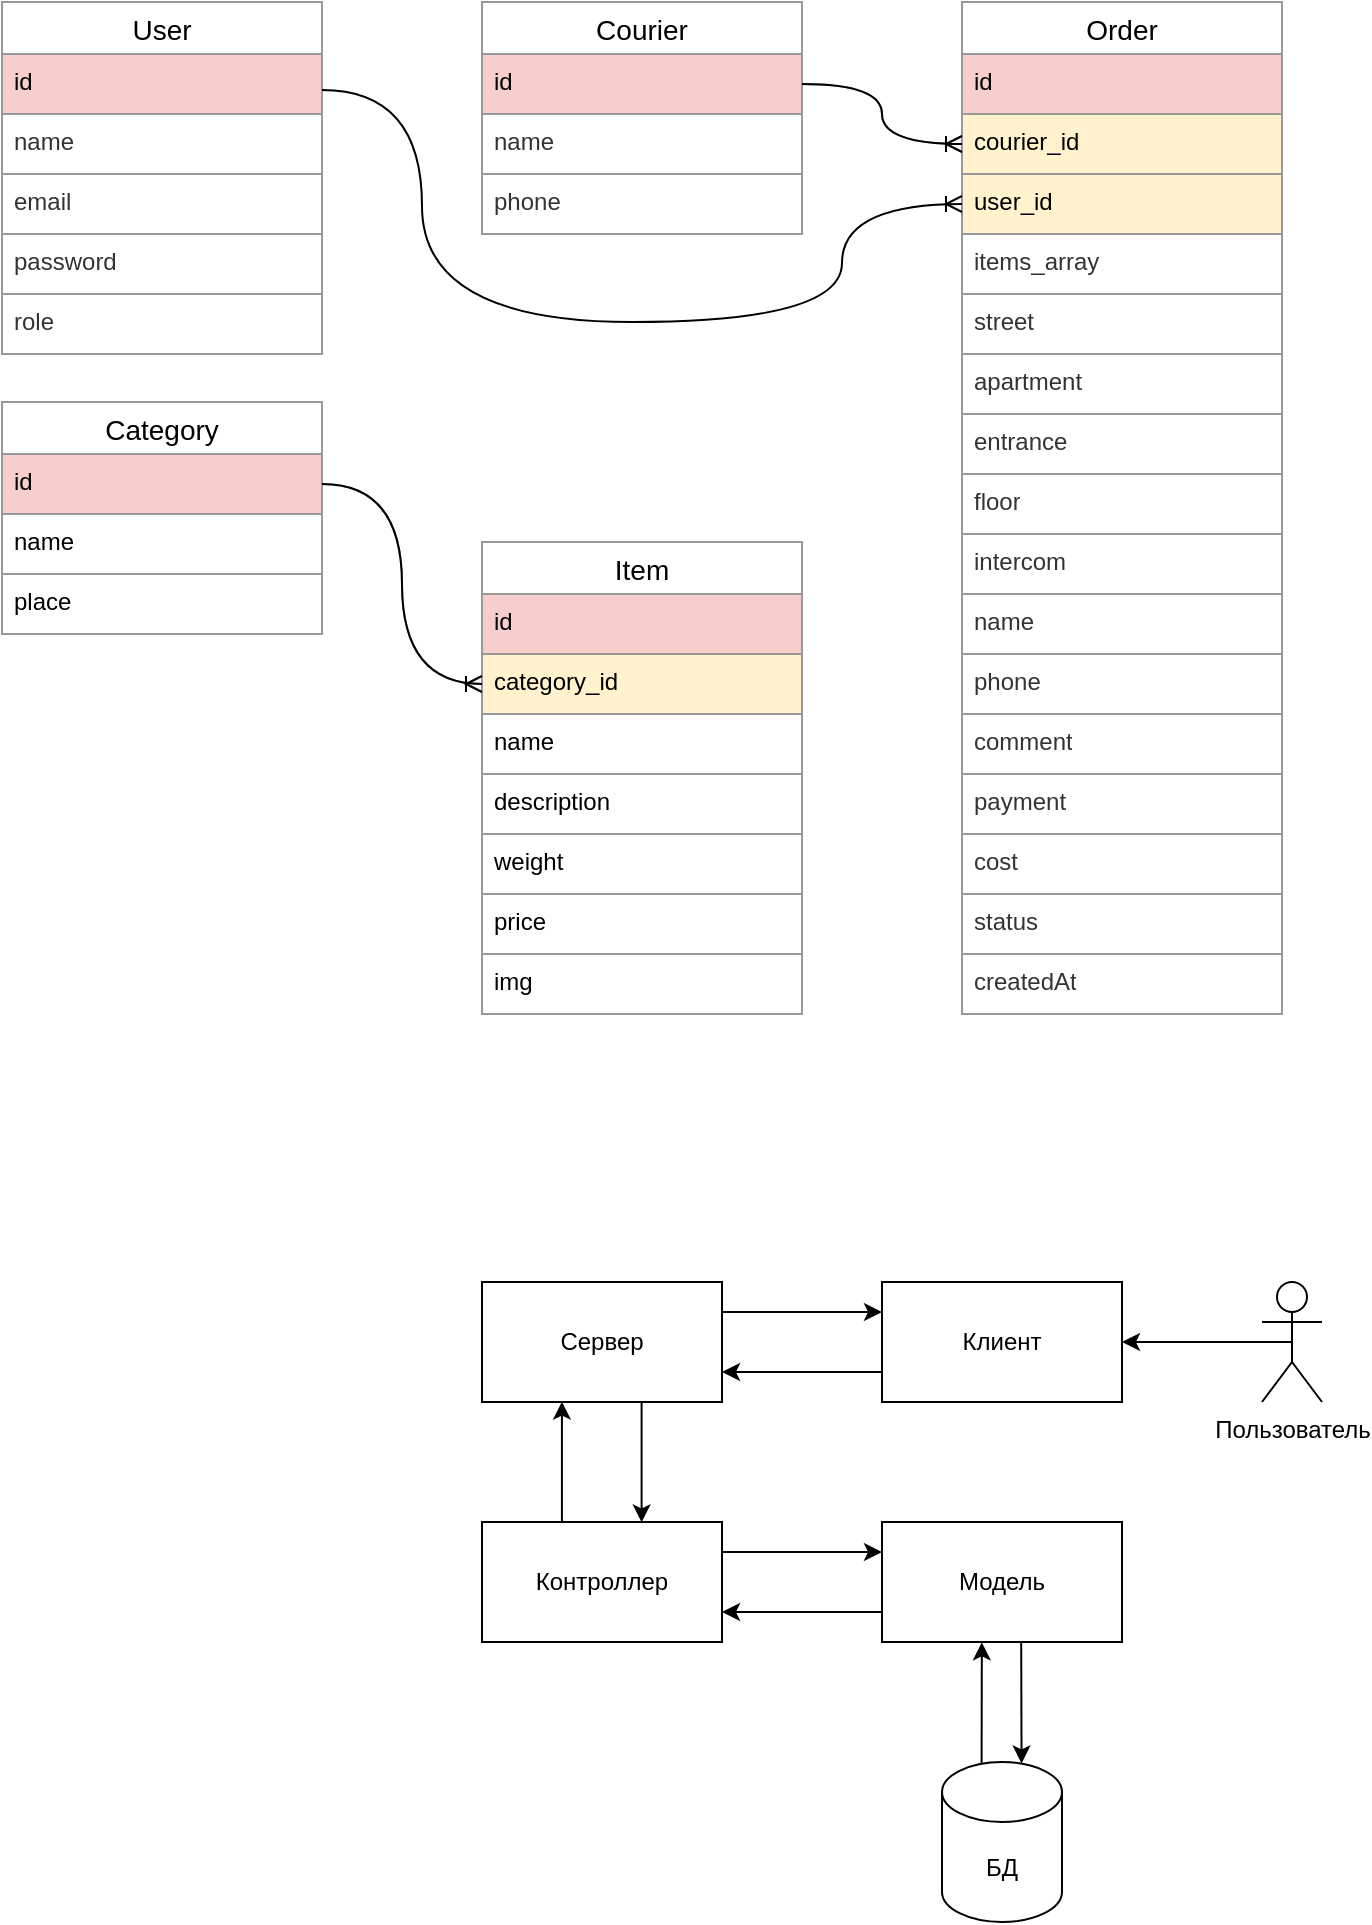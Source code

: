 <mxfile version="24.3.1" type="github">
  <diagram name="Страница — 1" id="sMZlivhgK_ds5vNrkqfj">
    <mxGraphModel dx="978" dy="642" grid="1" gridSize="10" guides="1" tooltips="1" connect="1" arrows="1" fold="1" page="1" pageScale="1" pageWidth="827" pageHeight="1169" background="#FFFFFF" math="0" shadow="0">
      <root>
        <mxCell id="0" />
        <mxCell id="1" parent="0" />
        <mxCell id="Nsitd6iiF9lCe4VQhbGK-1" value="User" style="swimlane;fontStyle=0;childLayout=stackLayout;horizontal=1;startSize=26;horizontalStack=0;resizeParent=1;resizeParentMax=0;resizeLast=0;collapsible=1;marginBottom=0;align=center;fontSize=14;strokeColor=#999999;fontFamily=Helvetica;" parent="1" vertex="1">
          <mxGeometry x="40" y="40" width="160" height="176" as="geometry" />
        </mxCell>
        <mxCell id="Nsitd6iiF9lCe4VQhbGK-2" value="id" style="text;strokeColor=#999999;fillColor=#f8cecc;spacingLeft=4;spacingRight=4;overflow=hidden;rotatable=0;points=[[0,0.5],[1,0.5]];portConstraint=eastwest;fontSize=12;whiteSpace=wrap;html=1;fontFamily=Helvetica;fontStyle=0;" parent="Nsitd6iiF9lCe4VQhbGK-1" vertex="1">
          <mxGeometry y="26" width="160" height="30" as="geometry" />
        </mxCell>
        <mxCell id="Nsitd6iiF9lCe4VQhbGK-3" value="name" style="text;spacingLeft=4;spacingRight=4;overflow=hidden;rotatable=0;points=[[0,0.5],[1,0.5]];portConstraint=eastwest;fontSize=12;whiteSpace=wrap;html=1;fillColor=#FFFFFF;fontColor=#333333;strokeColor=#999999;fontFamily=Helvetica;fontStyle=0;" parent="Nsitd6iiF9lCe4VQhbGK-1" vertex="1">
          <mxGeometry y="56" width="160" height="30" as="geometry" />
        </mxCell>
        <mxCell id="Nsitd6iiF9lCe4VQhbGK-4" value="email" style="text;strokeColor=#999999;fillColor=#FFFFFF;spacingLeft=4;spacingRight=4;overflow=hidden;rotatable=0;points=[[0,0.5],[1,0.5]];portConstraint=eastwest;fontSize=12;whiteSpace=wrap;html=1;fontColor=#333333;fontFamily=Helvetica;fontStyle=0;" parent="Nsitd6iiF9lCe4VQhbGK-1" vertex="1">
          <mxGeometry y="86" width="160" height="30" as="geometry" />
        </mxCell>
        <mxCell id="Nsitd6iiF9lCe4VQhbGK-21" value="password" style="text;strokeColor=#999999;fillColor=#FFFFFF;spacingLeft=4;spacingRight=4;overflow=hidden;rotatable=0;points=[[0,0.5],[1,0.5]];portConstraint=eastwest;fontSize=12;whiteSpace=wrap;html=1;fontColor=#333333;fontFamily=Helvetica;fontStyle=0;" parent="Nsitd6iiF9lCe4VQhbGK-1" vertex="1">
          <mxGeometry y="116" width="160" height="30" as="geometry" />
        </mxCell>
        <mxCell id="Nsitd6iiF9lCe4VQhbGK-22" value="role" style="text;strokeColor=#999999;fillColor=#FFFFFF;spacingLeft=4;spacingRight=4;overflow=hidden;rotatable=0;points=[[0,0.5],[1,0.5]];portConstraint=eastwest;fontSize=12;whiteSpace=wrap;html=1;fontColor=#333333;fontFamily=Helvetica;fontStyle=0;" parent="Nsitd6iiF9lCe4VQhbGK-1" vertex="1">
          <mxGeometry y="146" width="160" height="30" as="geometry" />
        </mxCell>
        <mxCell id="Nsitd6iiF9lCe4VQhbGK-5" value="Order" style="swimlane;fontStyle=0;childLayout=stackLayout;horizontal=1;startSize=26;horizontalStack=0;resizeParent=1;resizeParentMax=0;resizeLast=0;collapsible=1;marginBottom=0;align=center;fontSize=14;strokeColor=#999999;fontFamily=Helvetica;" parent="1" vertex="1">
          <mxGeometry x="520" y="40" width="160" height="506" as="geometry" />
        </mxCell>
        <mxCell id="Nsitd6iiF9lCe4VQhbGK-6" value="id" style="text;strokeColor=#999999;fillColor=#f8cecc;spacingLeft=4;spacingRight=4;overflow=hidden;rotatable=0;points=[[0,0.5],[1,0.5]];portConstraint=eastwest;fontSize=12;whiteSpace=wrap;html=1;fontFamily=Helvetica;fontStyle=0;" parent="Nsitd6iiF9lCe4VQhbGK-5" vertex="1">
          <mxGeometry y="26" width="160" height="30" as="geometry" />
        </mxCell>
        <mxCell id="Nsitd6iiF9lCe4VQhbGK-47" value="courier_id" style="text;strokeColor=#999999;fillColor=#fff2cc;spacingLeft=4;spacingRight=4;overflow=hidden;rotatable=0;points=[[0,0.5],[1,0.5]];portConstraint=eastwest;fontSize=12;whiteSpace=wrap;html=1;fontFamily=Helvetica;fontStyle=0;" parent="Nsitd6iiF9lCe4VQhbGK-5" vertex="1">
          <mxGeometry y="56" width="160" height="30" as="geometry" />
        </mxCell>
        <mxCell id="f-_dz1LWggabnYzScF-f-18" value="user_id" style="text;strokeColor=#999999;fillColor=#fff2cc;spacingLeft=4;spacingRight=4;overflow=hidden;rotatable=0;points=[[0,0.5],[1,0.5]];portConstraint=eastwest;fontSize=12;whiteSpace=wrap;html=1;fontFamily=Helvetica;fontStyle=0;" vertex="1" parent="Nsitd6iiF9lCe4VQhbGK-5">
          <mxGeometry y="86" width="160" height="30" as="geometry" />
        </mxCell>
        <mxCell id="Nsitd6iiF9lCe4VQhbGK-7" value="items_array" style="text;strokeColor=#999999;fillColor=#FFFFFF;spacingLeft=4;spacingRight=4;overflow=hidden;rotatable=0;points=[[0,0.5],[1,0.5]];portConstraint=eastwest;fontSize=12;whiteSpace=wrap;html=1;fontColor=#333333;fontFamily=Helvetica;fontStyle=0;" parent="Nsitd6iiF9lCe4VQhbGK-5" vertex="1">
          <mxGeometry y="116" width="160" height="30" as="geometry" />
        </mxCell>
        <mxCell id="Nsitd6iiF9lCe4VQhbGK-8" value="street" style="text;spacingLeft=4;spacingRight=4;overflow=hidden;rotatable=0;points=[[0,0.5],[1,0.5]];portConstraint=eastwest;fontSize=12;whiteSpace=wrap;html=1;fillColor=#FFFFFF;fontColor=#333333;strokeColor=#999999;fontFamily=Helvetica;fontStyle=0;" parent="Nsitd6iiF9lCe4VQhbGK-5" vertex="1">
          <mxGeometry y="146" width="160" height="30" as="geometry" />
        </mxCell>
        <mxCell id="Nsitd6iiF9lCe4VQhbGK-37" value="apartment" style="text;strokeColor=#999999;fillColor=#FFFFFF;spacingLeft=4;spacingRight=4;overflow=hidden;rotatable=0;points=[[0,0.5],[1,0.5]];portConstraint=eastwest;fontSize=12;whiteSpace=wrap;html=1;fontColor=#333333;fontFamily=Helvetica;fontStyle=0;" parent="Nsitd6iiF9lCe4VQhbGK-5" vertex="1">
          <mxGeometry y="176" width="160" height="30" as="geometry" />
        </mxCell>
        <mxCell id="Nsitd6iiF9lCe4VQhbGK-41" value="entrance" style="text;strokeColor=#999999;fillColor=#FFFFFF;spacingLeft=4;spacingRight=4;overflow=hidden;rotatable=0;points=[[0,0.5],[1,0.5]];portConstraint=eastwest;fontSize=12;whiteSpace=wrap;html=1;fontColor=#333333;fontFamily=Helvetica;fontStyle=0;" parent="Nsitd6iiF9lCe4VQhbGK-5" vertex="1">
          <mxGeometry y="206" width="160" height="30" as="geometry" />
        </mxCell>
        <mxCell id="Nsitd6iiF9lCe4VQhbGK-44" value="floor" style="text;strokeColor=#999999;fillColor=#FFFFFF;spacingLeft=4;spacingRight=4;overflow=hidden;rotatable=0;points=[[0,0.5],[1,0.5]];portConstraint=eastwest;fontSize=12;whiteSpace=wrap;html=1;fontColor=#333333;fontFamily=Helvetica;fontStyle=0;" parent="Nsitd6iiF9lCe4VQhbGK-5" vertex="1">
          <mxGeometry y="236" width="160" height="30" as="geometry" />
        </mxCell>
        <mxCell id="Nsitd6iiF9lCe4VQhbGK-45" value="intercom" style="text;strokeColor=#999999;fillColor=#FFFFFF;spacingLeft=4;spacingRight=4;overflow=hidden;rotatable=0;points=[[0,0.5],[1,0.5]];portConstraint=eastwest;fontSize=12;whiteSpace=wrap;html=1;fontColor=#333333;fontFamily=Helvetica;fontStyle=0;" parent="Nsitd6iiF9lCe4VQhbGK-5" vertex="1">
          <mxGeometry y="266" width="160" height="30" as="geometry" />
        </mxCell>
        <mxCell id="Nsitd6iiF9lCe4VQhbGK-43" value="name" style="text;strokeColor=#999999;fillColor=#FFFFFF;spacingLeft=4;spacingRight=4;overflow=hidden;rotatable=0;points=[[0,0.5],[1,0.5]];portConstraint=eastwest;fontSize=12;whiteSpace=wrap;html=1;fontColor=#333333;fontFamily=Helvetica;fontStyle=0;" parent="Nsitd6iiF9lCe4VQhbGK-5" vertex="1">
          <mxGeometry y="296" width="160" height="30" as="geometry" />
        </mxCell>
        <mxCell id="Nsitd6iiF9lCe4VQhbGK-42" value="phone" style="text;strokeColor=#999999;fillColor=#FFFFFF;spacingLeft=4;spacingRight=4;overflow=hidden;rotatable=0;points=[[0,0.5],[1,0.5]];portConstraint=eastwest;fontSize=12;whiteSpace=wrap;html=1;fontColor=#333333;fontFamily=Helvetica;fontStyle=0;" parent="Nsitd6iiF9lCe4VQhbGK-5" vertex="1">
          <mxGeometry y="326" width="160" height="30" as="geometry" />
        </mxCell>
        <mxCell id="Nsitd6iiF9lCe4VQhbGK-40" value="comment" style="text;strokeColor=#999999;fillColor=#FFFFFF;spacingLeft=4;spacingRight=4;overflow=hidden;rotatable=0;points=[[0,0.5],[1,0.5]];portConstraint=eastwest;fontSize=12;whiteSpace=wrap;html=1;fontColor=#333333;fontFamily=Helvetica;fontStyle=0;" parent="Nsitd6iiF9lCe4VQhbGK-5" vertex="1">
          <mxGeometry y="356" width="160" height="30" as="geometry" />
        </mxCell>
        <mxCell id="Nsitd6iiF9lCe4VQhbGK-39" value="payment" style="text;strokeColor=#999999;fillColor=#FFFFFF;spacingLeft=4;spacingRight=4;overflow=hidden;rotatable=0;points=[[0,0.5],[1,0.5]];portConstraint=eastwest;fontSize=12;whiteSpace=wrap;html=1;fontColor=#333333;fontFamily=Helvetica;fontStyle=0;" parent="Nsitd6iiF9lCe4VQhbGK-5" vertex="1">
          <mxGeometry y="386" width="160" height="30" as="geometry" />
        </mxCell>
        <mxCell id="Nsitd6iiF9lCe4VQhbGK-38" value="cost" style="text;strokeColor=#999999;fillColor=#FFFFFF;spacingLeft=4;spacingRight=4;overflow=hidden;rotatable=0;points=[[0,0.5],[1,0.5]];portConstraint=eastwest;fontSize=12;whiteSpace=wrap;html=1;fontColor=#333333;fontFamily=Helvetica;fontStyle=0;" parent="Nsitd6iiF9lCe4VQhbGK-5" vertex="1">
          <mxGeometry y="416" width="160" height="30" as="geometry" />
        </mxCell>
        <mxCell id="Nsitd6iiF9lCe4VQhbGK-36" value="status" style="text;strokeColor=#999999;fillColor=#FFFFFF;spacingLeft=4;spacingRight=4;overflow=hidden;rotatable=0;points=[[0,0.5],[1,0.5]];portConstraint=eastwest;fontSize=12;whiteSpace=wrap;html=1;fontColor=#333333;fontFamily=Helvetica;fontStyle=0;" parent="Nsitd6iiF9lCe4VQhbGK-5" vertex="1">
          <mxGeometry y="446" width="160" height="30" as="geometry" />
        </mxCell>
        <mxCell id="f-_dz1LWggabnYzScF-f-17" value="createdAt" style="text;strokeColor=#999999;fillColor=#FFFFFF;spacingLeft=4;spacingRight=4;overflow=hidden;rotatable=0;points=[[0,0.5],[1,0.5]];portConstraint=eastwest;fontSize=12;whiteSpace=wrap;html=1;fontColor=#333333;fontFamily=Helvetica;fontStyle=0;" vertex="1" parent="Nsitd6iiF9lCe4VQhbGK-5">
          <mxGeometry y="476" width="160" height="30" as="geometry" />
        </mxCell>
        <mxCell id="Nsitd6iiF9lCe4VQhbGK-9" value="Category" style="swimlane;fontStyle=0;childLayout=stackLayout;horizontal=1;startSize=26;horizontalStack=0;resizeParent=1;resizeParentMax=0;resizeLast=0;collapsible=1;marginBottom=0;align=center;fontSize=14;strokeColor=#999999;swimlaneFillColor=none;fontFamily=Helvetica;" parent="1" vertex="1">
          <mxGeometry x="40" y="240" width="160" height="116" as="geometry" />
        </mxCell>
        <mxCell id="Nsitd6iiF9lCe4VQhbGK-10" value="id" style="text;strokeColor=#999999;fillColor=#f8cecc;spacingLeft=4;spacingRight=4;overflow=hidden;rotatable=0;points=[[0,0.5],[1,0.5]];portConstraint=eastwest;fontSize=12;whiteSpace=wrap;html=1;fontFamily=Helvetica;fontStyle=0;" parent="Nsitd6iiF9lCe4VQhbGK-9" vertex="1">
          <mxGeometry y="26" width="160" height="30" as="geometry" />
        </mxCell>
        <mxCell id="Nsitd6iiF9lCe4VQhbGK-11" value="name" style="text;strokeColor=#999999;fillColor=#FFFFFF;spacingLeft=4;spacingRight=4;overflow=hidden;rotatable=0;points=[[0,0.5],[1,0.5]];portConstraint=eastwest;fontSize=12;whiteSpace=wrap;html=1;fontFamily=Helvetica;fontStyle=0;" parent="Nsitd6iiF9lCe4VQhbGK-9" vertex="1">
          <mxGeometry y="56" width="160" height="30" as="geometry" />
        </mxCell>
        <mxCell id="Nsitd6iiF9lCe4VQhbGK-12" value="place" style="text;strokeColor=#999999;fillColor=#FFFFFF;spacingLeft=4;spacingRight=4;overflow=hidden;rotatable=0;points=[[0,0.5],[1,0.5]];portConstraint=eastwest;fontSize=12;whiteSpace=wrap;html=1;fontFamily=Helvetica;fontStyle=0;" parent="Nsitd6iiF9lCe4VQhbGK-9" vertex="1">
          <mxGeometry y="86" width="160" height="30" as="geometry" />
        </mxCell>
        <mxCell id="Nsitd6iiF9lCe4VQhbGK-13" value="Courier" style="swimlane;fontStyle=0;childLayout=stackLayout;horizontal=1;startSize=26;horizontalStack=0;resizeParent=1;resizeParentMax=0;resizeLast=0;collapsible=1;marginBottom=0;align=center;fontSize=14;strokeColor=#999999;fontFamily=Helvetica;" parent="1" vertex="1">
          <mxGeometry x="280" y="40" width="160" height="116" as="geometry" />
        </mxCell>
        <mxCell id="Nsitd6iiF9lCe4VQhbGK-14" value="id" style="text;strokeColor=#999999;fillColor=#f8cecc;spacingLeft=4;spacingRight=4;overflow=hidden;rotatable=0;points=[[0,0.5],[1,0.5]];portConstraint=eastwest;fontSize=12;whiteSpace=wrap;html=1;fontFamily=Helvetica;fontStyle=0;" parent="Nsitd6iiF9lCe4VQhbGK-13" vertex="1">
          <mxGeometry y="26" width="160" height="30" as="geometry" />
        </mxCell>
        <mxCell id="Nsitd6iiF9lCe4VQhbGK-15" value="name" style="text;strokeColor=#999999;fillColor=#FFFFFF;spacingLeft=4;spacingRight=4;overflow=hidden;rotatable=0;points=[[0,0.5],[1,0.5]];portConstraint=eastwest;fontSize=12;whiteSpace=wrap;html=1;fontColor=#333333;fontFamily=Helvetica;fontStyle=0;" parent="Nsitd6iiF9lCe4VQhbGK-13" vertex="1">
          <mxGeometry y="56" width="160" height="30" as="geometry" />
        </mxCell>
        <mxCell id="Nsitd6iiF9lCe4VQhbGK-16" value="phone" style="text;strokeColor=#999999;fillColor=#FFFFFF;spacingLeft=4;spacingRight=4;overflow=hidden;rotatable=0;points=[[0,0.5],[1,0.5]];portConstraint=eastwest;fontSize=12;whiteSpace=wrap;html=1;fontColor=#333333;fontFamily=Helvetica;fontStyle=0;" parent="Nsitd6iiF9lCe4VQhbGK-13" vertex="1">
          <mxGeometry y="86" width="160" height="30" as="geometry" />
        </mxCell>
        <mxCell id="Nsitd6iiF9lCe4VQhbGK-17" value="Item" style="swimlane;fontStyle=0;childLayout=stackLayout;horizontal=1;startSize=26;horizontalStack=0;resizeParent=1;resizeParentMax=0;resizeLast=0;collapsible=1;marginBottom=0;align=center;fontSize=14;strokeColor=#999999;fontFamily=Helvetica;" parent="1" vertex="1">
          <mxGeometry x="280" y="310" width="160" height="236" as="geometry" />
        </mxCell>
        <mxCell id="Nsitd6iiF9lCe4VQhbGK-18" value="id" style="text;strokeColor=#999999;fillColor=#f8cecc;spacingLeft=4;spacingRight=4;overflow=hidden;rotatable=0;points=[[0,0.5],[1,0.5]];portConstraint=eastwest;fontSize=12;whiteSpace=wrap;html=1;fontFamily=Helvetica;fontStyle=0;" parent="Nsitd6iiF9lCe4VQhbGK-17" vertex="1">
          <mxGeometry y="26" width="160" height="30" as="geometry" />
        </mxCell>
        <mxCell id="Nsitd6iiF9lCe4VQhbGK-46" value="category_id" style="text;strokeColor=#999999;fillColor=#fff2cc;spacingLeft=4;spacingRight=4;overflow=hidden;rotatable=0;points=[[0,0.5],[1,0.5]];portConstraint=eastwest;fontSize=12;whiteSpace=wrap;html=1;fontFamily=Helvetica;fontStyle=0;" parent="Nsitd6iiF9lCe4VQhbGK-17" vertex="1">
          <mxGeometry y="56" width="160" height="30" as="geometry" />
        </mxCell>
        <mxCell id="Nsitd6iiF9lCe4VQhbGK-19" value="name" style="text;strokeColor=#999999;fillColor=#FFFFFF;spacingLeft=4;spacingRight=4;overflow=hidden;rotatable=0;points=[[0,0.5],[1,0.5]];portConstraint=eastwest;fontSize=12;whiteSpace=wrap;html=1;fontFamily=Helvetica;fontStyle=0;" parent="Nsitd6iiF9lCe4VQhbGK-17" vertex="1">
          <mxGeometry y="86" width="160" height="30" as="geometry" />
        </mxCell>
        <mxCell id="Nsitd6iiF9lCe4VQhbGK-23" value="description" style="text;strokeColor=#999999;fillColor=#FFFFFF;spacingLeft=4;spacingRight=4;overflow=hidden;rotatable=0;points=[[0,0.5],[1,0.5]];portConstraint=eastwest;fontSize=12;whiteSpace=wrap;html=1;fontFamily=Helvetica;fontStyle=0;" parent="Nsitd6iiF9lCe4VQhbGK-17" vertex="1">
          <mxGeometry y="116" width="160" height="30" as="geometry" />
        </mxCell>
        <mxCell id="Nsitd6iiF9lCe4VQhbGK-24" value="weight" style="text;strokeColor=#999999;fillColor=#FFFFFF;spacingLeft=4;spacingRight=4;overflow=hidden;rotatable=0;points=[[0,0.5],[1,0.5]];portConstraint=eastwest;fontSize=12;whiteSpace=wrap;html=1;fontFamily=Helvetica;fontStyle=0;" parent="Nsitd6iiF9lCe4VQhbGK-17" vertex="1">
          <mxGeometry y="146" width="160" height="30" as="geometry" />
        </mxCell>
        <mxCell id="Nsitd6iiF9lCe4VQhbGK-25" value="price" style="text;strokeColor=#999999;fillColor=#FFFFFF;spacingLeft=4;spacingRight=4;overflow=hidden;rotatable=0;points=[[0,0.5],[1,0.5]];portConstraint=eastwest;fontSize=12;whiteSpace=wrap;html=1;fontFamily=Helvetica;fontStyle=0;" parent="Nsitd6iiF9lCe4VQhbGK-17" vertex="1">
          <mxGeometry y="176" width="160" height="30" as="geometry" />
        </mxCell>
        <mxCell id="Nsitd6iiF9lCe4VQhbGK-20" value="img" style="text;strokeColor=#999999;fillColor=#FFFFFF;spacingLeft=4;spacingRight=4;overflow=hidden;rotatable=0;points=[[0,0.5],[1,0.5]];portConstraint=eastwest;fontSize=12;whiteSpace=wrap;html=1;fontFamily=Helvetica;fontStyle=0;" parent="Nsitd6iiF9lCe4VQhbGK-17" vertex="1">
          <mxGeometry y="206" width="160" height="30" as="geometry" />
        </mxCell>
        <mxCell id="Nsitd6iiF9lCe4VQhbGK-50" value="" style="edgeStyle=orthogonalEdgeStyle;fontSize=12;html=1;endArrow=ERoneToMany;rounded=0;exitX=1;exitY=0.5;exitDx=0;exitDy=0;entryX=0;entryY=0.5;entryDx=0;entryDy=0;strokeColor=#999999;fontFamily=Helvetica;fontStyle=0;curved=1;" parent="1" source="Nsitd6iiF9lCe4VQhbGK-14" target="Nsitd6iiF9lCe4VQhbGK-47" edge="1">
          <mxGeometry width="100" height="100" relative="1" as="geometry">
            <mxPoint x="360" y="450" as="sourcePoint" />
            <mxPoint x="460" y="350" as="targetPoint" />
          </mxGeometry>
        </mxCell>
        <mxCell id="Nsitd6iiF9lCe4VQhbGK-51" value="" style="edgeStyle=orthogonalEdgeStyle;fontSize=12;html=1;endArrow=ERoneToMany;rounded=0;exitX=1;exitY=0.5;exitDx=0;exitDy=0;entryX=0;entryY=0.5;entryDx=0;entryDy=0;strokeColor=#999999;fontFamily=Helvetica;fontStyle=0;curved=1;" parent="1" source="Nsitd6iiF9lCe4VQhbGK-10" target="Nsitd6iiF9lCe4VQhbGK-46" edge="1">
          <mxGeometry width="100" height="100" relative="1" as="geometry">
            <mxPoint x="450" y="91" as="sourcePoint" />
            <mxPoint x="530" y="121" as="targetPoint" />
          </mxGeometry>
        </mxCell>
        <mxCell id="Nsitd6iiF9lCe4VQhbGK-52" value="" style="fontSize=12;html=1;endArrow=ERoneToMany;rounded=0;entryX=0;entryY=0.5;entryDx=0;entryDy=0;exitX=1;exitY=0.5;exitDx=0;exitDy=0;strokeColor=#000000;fontFamily=Helvetica;fontStyle=0;edgeStyle=orthogonalEdgeStyle;curved=1;" parent="1" source="Nsitd6iiF9lCe4VQhbGK-10" target="Nsitd6iiF9lCe4VQhbGK-46" edge="1">
          <mxGeometry width="100" height="100" relative="1" as="geometry">
            <mxPoint x="360" y="450" as="sourcePoint" />
            <mxPoint x="460" y="350" as="targetPoint" />
          </mxGeometry>
        </mxCell>
        <mxCell id="Nsitd6iiF9lCe4VQhbGK-53" value="" style="fontSize=12;html=1;endArrow=ERoneToMany;rounded=0;entryX=0;entryY=0.5;entryDx=0;entryDy=0;exitX=1;exitY=0.5;exitDx=0;exitDy=0;strokeColor=#000000;fontFamily=Helvetica;fontStyle=0;edgeStyle=orthogonalEdgeStyle;curved=1;" parent="1" source="Nsitd6iiF9lCe4VQhbGK-14" target="Nsitd6iiF9lCe4VQhbGK-47" edge="1">
          <mxGeometry width="100" height="100" relative="1" as="geometry">
            <mxPoint x="360" y="450" as="sourcePoint" />
            <mxPoint x="460" y="350" as="targetPoint" />
          </mxGeometry>
        </mxCell>
        <mxCell id="f-_dz1LWggabnYzScF-f-1" value="Сервер" style="rounded=0;whiteSpace=wrap;html=1;" vertex="1" parent="1">
          <mxGeometry x="280" y="680" width="120" height="60" as="geometry" />
        </mxCell>
        <mxCell id="f-_dz1LWggabnYzScF-f-2" value="Клиент" style="rounded=0;whiteSpace=wrap;html=1;" vertex="1" parent="1">
          <mxGeometry x="480" y="680" width="120" height="60" as="geometry" />
        </mxCell>
        <mxCell id="f-_dz1LWggabnYzScF-f-3" value="Пользователь" style="shape=umlActor;verticalLabelPosition=bottom;verticalAlign=top;html=1;outlineConnect=0;" vertex="1" parent="1">
          <mxGeometry x="670" y="680" width="30" height="60" as="geometry" />
        </mxCell>
        <mxCell id="f-_dz1LWggabnYzScF-f-4" value="Контроллер" style="rounded=0;whiteSpace=wrap;html=1;" vertex="1" parent="1">
          <mxGeometry x="280" y="800" width="120" height="60" as="geometry" />
        </mxCell>
        <mxCell id="f-_dz1LWggabnYzScF-f-5" value="Модель" style="rounded=0;whiteSpace=wrap;html=1;" vertex="1" parent="1">
          <mxGeometry x="480" y="800" width="120" height="60" as="geometry" />
        </mxCell>
        <mxCell id="f-_dz1LWggabnYzScF-f-6" value="БД" style="shape=cylinder3;whiteSpace=wrap;html=1;boundedLbl=1;backgroundOutline=1;size=15;" vertex="1" parent="1">
          <mxGeometry x="510" y="920" width="60" height="80" as="geometry" />
        </mxCell>
        <mxCell id="f-_dz1LWggabnYzScF-f-8" value="" style="endArrow=classic;html=1;rounded=0;entryX=0;entryY=0.25;entryDx=0;entryDy=0;exitX=1;exitY=0.25;exitDx=0;exitDy=0;" edge="1" parent="1" source="f-_dz1LWggabnYzScF-f-1" target="f-_dz1LWggabnYzScF-f-2">
          <mxGeometry width="50" height="50" relative="1" as="geometry">
            <mxPoint x="400" y="700" as="sourcePoint" />
            <mxPoint x="440" y="670" as="targetPoint" />
          </mxGeometry>
        </mxCell>
        <mxCell id="f-_dz1LWggabnYzScF-f-9" value="" style="endArrow=classic;html=1;rounded=0;exitX=0;exitY=0.75;exitDx=0;exitDy=0;entryX=1;entryY=0.75;entryDx=0;entryDy=0;" edge="1" parent="1" source="f-_dz1LWggabnYzScF-f-2" target="f-_dz1LWggabnYzScF-f-1">
          <mxGeometry width="50" height="50" relative="1" as="geometry">
            <mxPoint x="400" y="720" as="sourcePoint" />
            <mxPoint x="420" y="720" as="targetPoint" />
          </mxGeometry>
        </mxCell>
        <mxCell id="f-_dz1LWggabnYzScF-f-10" value="" style="endArrow=classic;html=1;rounded=0;entryX=1;entryY=0.75;entryDx=0;entryDy=0;exitX=0;exitY=0.75;exitDx=0;exitDy=0;" edge="1" parent="1" source="f-_dz1LWggabnYzScF-f-5" target="f-_dz1LWggabnYzScF-f-4">
          <mxGeometry width="50" height="50" relative="1" as="geometry">
            <mxPoint x="420" y="880" as="sourcePoint" />
            <mxPoint x="470" y="830" as="targetPoint" />
          </mxGeometry>
        </mxCell>
        <mxCell id="f-_dz1LWggabnYzScF-f-11" value="" style="endArrow=classic;html=1;rounded=0;entryX=0;entryY=0.25;entryDx=0;entryDy=0;exitX=1;exitY=0.25;exitDx=0;exitDy=0;" edge="1" parent="1" source="f-_dz1LWggabnYzScF-f-4" target="f-_dz1LWggabnYzScF-f-5">
          <mxGeometry width="50" height="50" relative="1" as="geometry">
            <mxPoint x="414" y="890" as="sourcePoint" />
            <mxPoint x="464" y="840" as="targetPoint" />
          </mxGeometry>
        </mxCell>
        <mxCell id="f-_dz1LWggabnYzScF-f-12" value="" style="endArrow=classic;html=1;rounded=0;entryX=0.665;entryY=0.003;entryDx=0;entryDy=0;exitX=0.665;exitY=0.997;exitDx=0;exitDy=0;entryPerimeter=0;exitPerimeter=0;" edge="1" parent="1" source="f-_dz1LWggabnYzScF-f-1" target="f-_dz1LWggabnYzScF-f-4">
          <mxGeometry width="50" height="50" relative="1" as="geometry">
            <mxPoint x="320" y="770" as="sourcePoint" />
            <mxPoint x="370" y="720" as="targetPoint" />
          </mxGeometry>
        </mxCell>
        <mxCell id="f-_dz1LWggabnYzScF-f-13" value="" style="endArrow=classic;html=1;rounded=0;entryX=0.333;entryY=0.997;entryDx=0;entryDy=0;exitX=0.333;exitY=0.003;exitDx=0;exitDy=0;entryPerimeter=0;exitPerimeter=0;" edge="1" parent="1" source="f-_dz1LWggabnYzScF-f-4" target="f-_dz1LWggabnYzScF-f-1">
          <mxGeometry width="50" height="50" relative="1" as="geometry">
            <mxPoint x="300" y="790" as="sourcePoint" />
            <mxPoint x="350" y="740" as="targetPoint" />
          </mxGeometry>
        </mxCell>
        <mxCell id="f-_dz1LWggabnYzScF-f-14" value="" style="endArrow=classic;html=1;rounded=0;exitX=0.58;exitY=1.001;exitDx=0;exitDy=0;exitPerimeter=0;entryX=0.663;entryY=0.009;entryDx=0;entryDy=0;entryPerimeter=0;" edge="1" parent="1" source="f-_dz1LWggabnYzScF-f-5" target="f-_dz1LWggabnYzScF-f-6">
          <mxGeometry width="50" height="50" relative="1" as="geometry">
            <mxPoint x="559.79" y="860" as="sourcePoint" />
            <mxPoint x="540" y="910" as="targetPoint" />
          </mxGeometry>
        </mxCell>
        <mxCell id="f-_dz1LWggabnYzScF-f-15" value="" style="endArrow=classic;html=1;rounded=0;entryX=0.416;entryY=1.003;entryDx=0;entryDy=0;exitX=0.33;exitY=0.006;exitDx=0;exitDy=0;entryPerimeter=0;exitPerimeter=0;" edge="1" parent="1" source="f-_dz1LWggabnYzScF-f-6" target="f-_dz1LWggabnYzScF-f-5">
          <mxGeometry width="50" height="50" relative="1" as="geometry">
            <mxPoint x="519.79" y="920" as="sourcePoint" />
            <mxPoint x="519.79" y="860" as="targetPoint" />
          </mxGeometry>
        </mxCell>
        <mxCell id="f-_dz1LWggabnYzScF-f-16" value="" style="endArrow=classic;html=1;rounded=0;entryX=1;entryY=0.5;entryDx=0;entryDy=0;exitX=0.5;exitY=0.5;exitDx=0;exitDy=0;exitPerimeter=0;" edge="1" parent="1" source="f-_dz1LWggabnYzScF-f-3" target="f-_dz1LWggabnYzScF-f-2">
          <mxGeometry width="50" height="50" relative="1" as="geometry">
            <mxPoint x="680" y="710" as="sourcePoint" />
            <mxPoint x="630" y="710" as="targetPoint" />
          </mxGeometry>
        </mxCell>
        <mxCell id="f-_dz1LWggabnYzScF-f-19" value="" style="edgeStyle=orthogonalEdgeStyle;fontSize=12;html=1;endArrow=ERoneToMany;rounded=0;entryX=0;entryY=0.5;entryDx=0;entryDy=0;exitX=1;exitY=0.25;exitDx=0;exitDy=0;curved=1;" edge="1" parent="1" source="Nsitd6iiF9lCe4VQhbGK-1" target="f-_dz1LWggabnYzScF-f-18">
          <mxGeometry width="100" height="100" relative="1" as="geometry">
            <mxPoint x="235" y="230" as="sourcePoint" />
            <mxPoint x="485" y="160" as="targetPoint" />
            <Array as="points">
              <mxPoint x="250" y="84" />
              <mxPoint x="250" y="200" />
              <mxPoint x="460" y="200" />
              <mxPoint x="460" y="141" />
            </Array>
          </mxGeometry>
        </mxCell>
      </root>
    </mxGraphModel>
  </diagram>
</mxfile>

